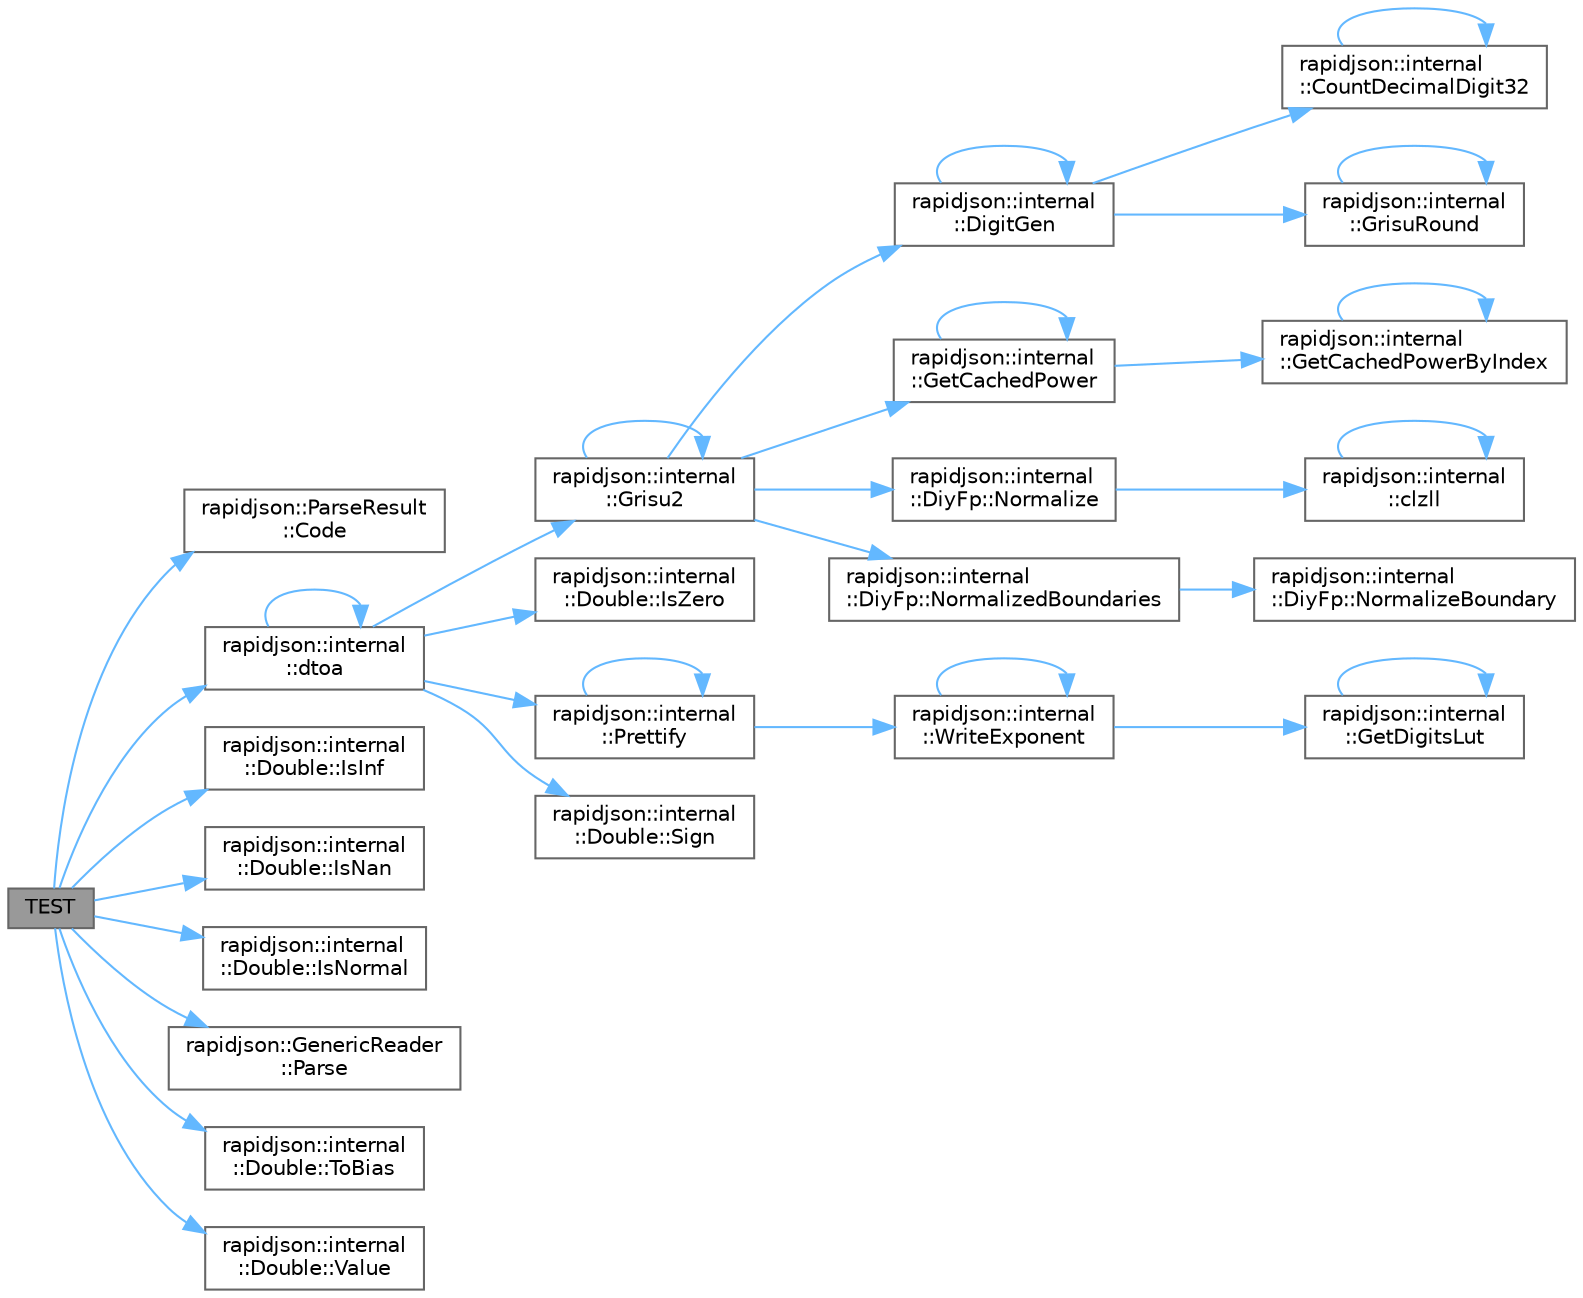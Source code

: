 digraph "TEST"
{
 // LATEX_PDF_SIZE
  bgcolor="transparent";
  edge [fontname=Helvetica,fontsize=10,labelfontname=Helvetica,labelfontsize=10];
  node [fontname=Helvetica,fontsize=10,shape=box,height=0.2,width=0.4];
  rankdir="LR";
  Node1 [id="Node000001",label="TEST",height=0.2,width=0.4,color="gray40", fillcolor="grey60", style="filled", fontcolor="black",tooltip=" "];
  Node1 -> Node2 [id="edge1_Node000001_Node000002",color="steelblue1",style="solid",tooltip=" "];
  Node2 [id="Node000002",label="rapidjson::ParseResult\l::Code",height=0.2,width=0.4,color="grey40", fillcolor="white", style="filled",URL="$structrapidjson_1_1_parse_result.html#a3c6a1f7b7dc21363a255eb10a3c0e00e",tooltip="Get the error code."];
  Node1 -> Node3 [id="edge2_Node000001_Node000003",color="steelblue1",style="solid",tooltip=" "];
  Node3 [id="Node000003",label="rapidjson::internal\l::dtoa",height=0.2,width=0.4,color="grey40", fillcolor="white", style="filled",URL="$namespacerapidjson_1_1internal.html#ad4643010a6dba320a2c372c75c0b0f2b",tooltip=" "];
  Node3 -> Node3 [id="edge3_Node000003_Node000003",color="steelblue1",style="solid",tooltip=" "];
  Node3 -> Node4 [id="edge4_Node000003_Node000004",color="steelblue1",style="solid",tooltip=" "];
  Node4 [id="Node000004",label="rapidjson::internal\l::Grisu2",height=0.2,width=0.4,color="grey40", fillcolor="white", style="filled",URL="$namespacerapidjson_1_1internal.html#a74828fd6e9a874421231ef346b1126f3",tooltip=" "];
  Node4 -> Node5 [id="edge5_Node000004_Node000005",color="steelblue1",style="solid",tooltip=" "];
  Node5 [id="Node000005",label="rapidjson::internal\l::DigitGen",height=0.2,width=0.4,color="grey40", fillcolor="white", style="filled",URL="$namespacerapidjson_1_1internal.html#a6ba68d7defea7ccc4f8aa2feeafeccde",tooltip=" "];
  Node5 -> Node6 [id="edge6_Node000005_Node000006",color="steelblue1",style="solid",tooltip=" "];
  Node6 [id="Node000006",label="rapidjson::internal\l::CountDecimalDigit32",height=0.2,width=0.4,color="grey40", fillcolor="white", style="filled",URL="$namespacerapidjson_1_1internal.html#ace8d1c16dab8600e0641c4fb6c81aff7",tooltip=" "];
  Node6 -> Node6 [id="edge7_Node000006_Node000006",color="steelblue1",style="solid",tooltip=" "];
  Node5 -> Node5 [id="edge8_Node000005_Node000005",color="steelblue1",style="solid",tooltip=" "];
  Node5 -> Node7 [id="edge9_Node000005_Node000007",color="steelblue1",style="solid",tooltip=" "];
  Node7 [id="Node000007",label="rapidjson::internal\l::GrisuRound",height=0.2,width=0.4,color="grey40", fillcolor="white", style="filled",URL="$namespacerapidjson_1_1internal.html#a7d7397686d2c8c57cf11d9afae17bb4d",tooltip=" "];
  Node7 -> Node7 [id="edge10_Node000007_Node000007",color="steelblue1",style="solid",tooltip=" "];
  Node4 -> Node8 [id="edge11_Node000004_Node000008",color="steelblue1",style="solid",tooltip=" "];
  Node8 [id="Node000008",label="rapidjson::internal\l::GetCachedPower",height=0.2,width=0.4,color="grey40", fillcolor="white", style="filled",URL="$namespacerapidjson_1_1internal.html#a7c58ee2ca622624367808fa3a40dc9e3",tooltip=" "];
  Node8 -> Node8 [id="edge12_Node000008_Node000008",color="steelblue1",style="solid",tooltip=" "];
  Node8 -> Node9 [id="edge13_Node000008_Node000009",color="steelblue1",style="solid",tooltip=" "];
  Node9 [id="Node000009",label="rapidjson::internal\l::GetCachedPowerByIndex",height=0.2,width=0.4,color="grey40", fillcolor="white", style="filled",URL="$namespacerapidjson_1_1internal.html#a25a77e349cce869daae13c1bdd058d4a",tooltip=" "];
  Node9 -> Node9 [id="edge14_Node000009_Node000009",color="steelblue1",style="solid",tooltip=" "];
  Node4 -> Node4 [id="edge15_Node000004_Node000004",color="steelblue1",style="solid",tooltip=" "];
  Node4 -> Node10 [id="edge16_Node000004_Node000010",color="steelblue1",style="solid",tooltip=" "];
  Node10 [id="Node000010",label="rapidjson::internal\l::DiyFp::Normalize",height=0.2,width=0.4,color="grey40", fillcolor="white", style="filled",URL="$structrapidjson_1_1internal_1_1_diy_fp.html#aa20a0598c891880ee34e8dca914f0117",tooltip=" "];
  Node10 -> Node11 [id="edge17_Node000010_Node000011",color="steelblue1",style="solid",tooltip=" "];
  Node11 [id="Node000011",label="rapidjson::internal\l::clzll",height=0.2,width=0.4,color="grey40", fillcolor="white", style="filled",URL="$namespacerapidjson_1_1internal.html#a38324bed779bdf6a285676fc7d4f73b0",tooltip=" "];
  Node11 -> Node11 [id="edge18_Node000011_Node000011",color="steelblue1",style="solid",tooltip=" "];
  Node4 -> Node12 [id="edge19_Node000004_Node000012",color="steelblue1",style="solid",tooltip=" "];
  Node12 [id="Node000012",label="rapidjson::internal\l::DiyFp::NormalizedBoundaries",height=0.2,width=0.4,color="grey40", fillcolor="white", style="filled",URL="$structrapidjson_1_1internal_1_1_diy_fp.html#ab1a90e2dfc01d7ac05a08c7661635b84",tooltip=" "];
  Node12 -> Node13 [id="edge20_Node000012_Node000013",color="steelblue1",style="solid",tooltip=" "];
  Node13 [id="Node000013",label="rapidjson::internal\l::DiyFp::NormalizeBoundary",height=0.2,width=0.4,color="grey40", fillcolor="white", style="filled",URL="$structrapidjson_1_1internal_1_1_diy_fp.html#a974e356bbf967c43504e796628e61dc4",tooltip=" "];
  Node3 -> Node14 [id="edge21_Node000003_Node000014",color="steelblue1",style="solid",tooltip=" "];
  Node14 [id="Node000014",label="rapidjson::internal\l::Double::IsZero",height=0.2,width=0.4,color="grey40", fillcolor="white", style="filled",URL="$classrapidjson_1_1internal_1_1_double.html#a5f8ef8b899b1c8ff33ba4c78ecaf85ba",tooltip=" "];
  Node3 -> Node15 [id="edge22_Node000003_Node000015",color="steelblue1",style="solid",tooltip=" "];
  Node15 [id="Node000015",label="rapidjson::internal\l::Prettify",height=0.2,width=0.4,color="grey40", fillcolor="white", style="filled",URL="$namespacerapidjson_1_1internal.html#a6364424712ff1513e0e25b9358779234",tooltip=" "];
  Node15 -> Node15 [id="edge23_Node000015_Node000015",color="steelblue1",style="solid",tooltip=" "];
  Node15 -> Node16 [id="edge24_Node000015_Node000016",color="steelblue1",style="solid",tooltip=" "];
  Node16 [id="Node000016",label="rapidjson::internal\l::WriteExponent",height=0.2,width=0.4,color="grey40", fillcolor="white", style="filled",URL="$namespacerapidjson_1_1internal.html#a883530cef07227787d609657d7ce65fd",tooltip=" "];
  Node16 -> Node17 [id="edge25_Node000016_Node000017",color="steelblue1",style="solid",tooltip=" "];
  Node17 [id="Node000017",label="rapidjson::internal\l::GetDigitsLut",height=0.2,width=0.4,color="grey40", fillcolor="white", style="filled",URL="$namespacerapidjson_1_1internal.html#a33f97e7aea2562cef2b77acfa61e63ed",tooltip=" "];
  Node17 -> Node17 [id="edge26_Node000017_Node000017",color="steelblue1",style="solid",tooltip=" "];
  Node16 -> Node16 [id="edge27_Node000016_Node000016",color="steelblue1",style="solid",tooltip=" "];
  Node3 -> Node18 [id="edge28_Node000003_Node000018",color="steelblue1",style="solid",tooltip=" "];
  Node18 [id="Node000018",label="rapidjson::internal\l::Double::Sign",height=0.2,width=0.4,color="grey40", fillcolor="white", style="filled",URL="$classrapidjson_1_1internal_1_1_double.html#a48bc9da5e0a79c25f107faefd3607125",tooltip=" "];
  Node1 -> Node19 [id="edge29_Node000001_Node000019",color="steelblue1",style="solid",tooltip=" "];
  Node19 [id="Node000019",label="rapidjson::internal\l::Double::IsInf",height=0.2,width=0.4,color="grey40", fillcolor="white", style="filled",URL="$classrapidjson_1_1internal_1_1_double.html#a5a67f00ff8711f46aed0a6c888f57b80",tooltip=" "];
  Node1 -> Node20 [id="edge30_Node000001_Node000020",color="steelblue1",style="solid",tooltip=" "];
  Node20 [id="Node000020",label="rapidjson::internal\l::Double::IsNan",height=0.2,width=0.4,color="grey40", fillcolor="white", style="filled",URL="$classrapidjson_1_1internal_1_1_double.html#af8d174992b769af3631b926caafb5ebd",tooltip=" "];
  Node1 -> Node21 [id="edge31_Node000001_Node000021",color="steelblue1",style="solid",tooltip=" "];
  Node21 [id="Node000021",label="rapidjson::internal\l::Double::IsNormal",height=0.2,width=0.4,color="grey40", fillcolor="white", style="filled",URL="$classrapidjson_1_1internal_1_1_double.html#a554e97e612896eeea1abcfb800145b81",tooltip=" "];
  Node1 -> Node22 [id="edge32_Node000001_Node000022",color="steelblue1",style="solid",tooltip=" "];
  Node22 [id="Node000022",label="rapidjson::GenericReader\l::Parse",height=0.2,width=0.4,color="grey40", fillcolor="white", style="filled",URL="$classrapidjson_1_1_generic_reader.html#ac9c540b77de19661f6f45e04b9b0937b",tooltip="Parse JSON text."];
  Node1 -> Node23 [id="edge33_Node000001_Node000023",color="steelblue1",style="solid",tooltip=" "];
  Node23 [id="Node000023",label="rapidjson::internal\l::Double::ToBias",height=0.2,width=0.4,color="grey40", fillcolor="white", style="filled",URL="$classrapidjson_1_1internal_1_1_double.html#a26b58bad74356a267c137eb50aa21797",tooltip=" "];
  Node1 -> Node24 [id="edge34_Node000001_Node000024",color="steelblue1",style="solid",tooltip=" "];
  Node24 [id="Node000024",label="rapidjson::internal\l::Double::Value",height=0.2,width=0.4,color="grey40", fillcolor="white", style="filled",URL="$classrapidjson_1_1internal_1_1_double.html#ab2f141d811565e1a4a3c4d3ec6390981",tooltip=" "];
}
